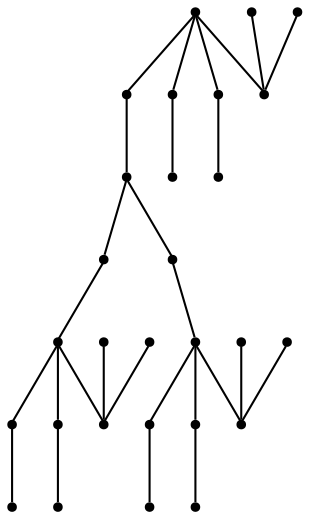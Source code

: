 graph {
  node [shape=point,comment="{\"directed\":false,\"doi\":\"10.1007/978-3-540-70904-6_11\",\"figure\":\"4\"}"]

  v0 [pos="999.1525481468024,1964.7580169496075"]
  v1 [pos="999.2983284883721,1894.3569841839014"]
  v2 [pos="938.0067405523256,1894.3569841839014"]
  v3 [pos="906.6884493095929,1965.628880546206"]
  v4 [pos="906.6644758357558,2044.531983420962"]
  v5 [pos="814.0233103197675,1965.628880546206"]
  v6 [pos="906.6644758357558,2127.4132751283187"]
  v7 [pos="876.1161019258722,1895.4820019858219"]
  v8 [pos="814.0774890988371,1894.5340497153143"]
  v9 [pos="654.1091751453488,1964.7580169496075"]
  v10 [pos="654.2560842114825,1894.3569841839012"]
  v11 [pos="593.5062204760175,2239.703848248436"]
  v12 [pos="562.8786450763081,2127.4070126669744"]
  v13 [pos="592.964480377907,1894.3569841839012"]
  v14 [pos="561.6461414425871,1965.628880546206"]
  v15 [pos="561.6201012899709,2044.531983420962"]
  v16 [pos="468.97993731831394,1965.628880546206"]
  v17 [pos="531.0706622456396,1895.4820019858219"]
  v18 [pos="469.03621457122097,1894.5340497153143"]
  v19 [pos="392.0489802870639,1964.7580169496077"]
  v20 [pos="392.1937749818314,1894.3569841839014"]
  v21 [pos="330.90425372456394,1894.3569841839012"]
  v22 [pos="299.58383221293604,1965.628880546206"]
  v23 [pos="299.559890534157,2044.531983420962"]
  v24 [pos="299.559890534157,2127.4132751283187"]
  v25 [pos="206.918701171875,1965.628880546206"]
  v26 [pos="269.0125340661337,1895.4820019858219"]
  v27 [pos="206.97287995094476,1894.534049715314"]

  v0 -- v1 [id="-1",pos="999.1525481468024,1964.7580169496075 999.2983284883721,1894.3569841839014 999.2983284883721,1894.3569841839014 999.2983284883721,1894.3569841839014"]
  v25 -- v27 [id="-2",pos="206.918701171875,1965.628880546206 206.97287995094476,1894.534049715314 206.97287995094476,1894.534049715314 206.97287995094476,1894.534049715314"]
  v26 -- v22 [id="-3",pos="269.0125340661337,1895.4820019858219 299.58383221293604,1965.628880546206 299.58383221293604,1965.628880546206 299.58383221293604,1965.628880546206"]
  v24 -- v11 [id="-4",pos="299.559890534157,2127.4132751283187 593.5062204760175,2239.703848248436 593.5062204760175,2239.703848248436 593.5062204760175,2239.703848248436"]
  v23 -- v25 [id="-5",pos="299.559890534157,2044.531983420962 206.918701171875,1965.628880546206 206.918701171875,1965.628880546206 206.918701171875,1965.628880546206"]
  v23 -- v24 [id="-6",pos="299.559890534157,2044.531983420962 299.559890534157,2127.4132751283187 299.559890534157,2127.4132751283187 299.559890534157,2127.4132751283187"]
  v23 -- v22 [id="-7",pos="299.559890534157,2044.531983420962 299.58383221293604,1965.628880546206 299.58383221293604,1965.628880546206 299.58383221293604,1965.628880546206"]
  v23 -- v19 [id="-8",pos="299.559890534157,2044.531983420962 392.0489802870639,1964.7580169496077 392.0489802870639,1964.7580169496077 392.0489802870639,1964.7580169496077"]
  v21 -- v22 [id="-9",pos="330.90425372456394,1894.3569841839012 299.58383221293604,1965.628880546206 299.58383221293604,1965.628880546206 299.58383221293604,1965.628880546206"]
  v19 -- v20 [id="-10",pos="392.0489802870639,1964.7580169496077 392.1937749818314,1894.3569841839014 392.1937749818314,1894.3569841839014 392.1937749818314,1894.3569841839014"]
  v16 -- v18 [id="-11",pos="468.97993731831394,1965.628880546206 469.03621457122097,1894.5340497153143 469.03621457122097,1894.5340497153143 469.03621457122097,1894.5340497153143"]
  v17 -- v14 [id="-12",pos="531.0706622456396,1895.4820019858219 561.6461414425871,1965.628880546206 561.6461414425871,1965.628880546206 561.6461414425871,1965.628880546206"]
  v12 -- v15 [id="-13",pos="562.8786450763081,2127.4070126669744 561.6201012899709,2044.531983420962 561.6201012899709,2044.531983420962 561.6201012899709,2044.531983420962"]
  v15 -- v16 [id="-14",pos="561.6201012899709,2044.531983420962 468.97993731831394,1965.628880546206 468.97993731831394,1965.628880546206 468.97993731831394,1965.628880546206"]
  v15 -- v14 [id="-15",pos="561.6201012899709,2044.531983420962 561.6461414425871,1965.628880546206 561.6461414425871,1965.628880546206 561.6461414425871,1965.628880546206"]
  v15 -- v9 [id="-16",pos="561.6201012899709,2044.531983420962 654.1091751453488,1964.7580169496075 654.1091751453488,1964.7580169496075 654.1091751453488,1964.7580169496075"]
  v13 -- v14 [id="-17",pos="592.964480377907,1894.3569841839012 561.6461414425871,1965.628880546206 561.6461414425871,1965.628880546206 561.6461414425871,1965.628880546206"]
  v11 -- v6 [id="-18",pos="593.5062204760175,2239.703848248436 906.6644758357558,2127.4132751283187 906.6644758357558,2127.4132751283187 906.6644758357558,2127.4132751283187"]
  v11 -- v12 [id="-19",pos="593.5062204760175,2239.703848248436 562.8786450763081,2127.4070126669744 562.8786450763081,2127.4070126669744 562.8786450763081,2127.4070126669744"]
  v9 -- v10 [id="-20",pos="654.1091751453488,1964.7580169496075 654.2560842114825,1894.3569841839012 654.2560842114825,1894.3569841839012 654.2560842114825,1894.3569841839012"]
  v5 -- v8 [id="-21",pos="814.0233103197675,1965.628880546206 814.0774890988371,1894.5340497153143 814.0774890988371,1894.5340497153143 814.0774890988371,1894.5340497153143"]
  v7 -- v3 [id="-22",pos="876.1161019258722,1895.4820019858219 906.6884493095929,1965.628880546206 906.6884493095929,1965.628880546206 906.6884493095929,1965.628880546206"]
  v6 -- v4 [id="-23",pos="906.6644758357558,2127.4132751283187 906.6644758357558,2044.531983420962 906.6644758357558,2044.531983420962 906.6644758357558,2044.531983420962"]
  v4 -- v5 [id="-24",pos="906.6644758357558,2044.531983420962 814.0233103197675,1965.628880546206 814.0233103197675,1965.628880546206 814.0233103197675,1965.628880546206"]
  v4 -- v3 [id="-25",pos="906.6644758357558,2044.531983420962 906.6884493095929,1965.628880546206 906.6884493095929,1965.628880546206 906.6884493095929,1965.628880546206"]
  v4 -- v0 [id="-26",pos="906.6644758357558,2044.531983420962 999.1525481468024,1964.7580169496075 999.1525481468024,1964.7580169496075 999.1525481468024,1964.7580169496075"]
  v2 -- v3 [id="-27",pos="938.0067405523256,1894.3569841839014 906.6884493095929,1965.628880546206 906.6884493095929,1965.628880546206 906.6884493095929,1965.628880546206"]
}